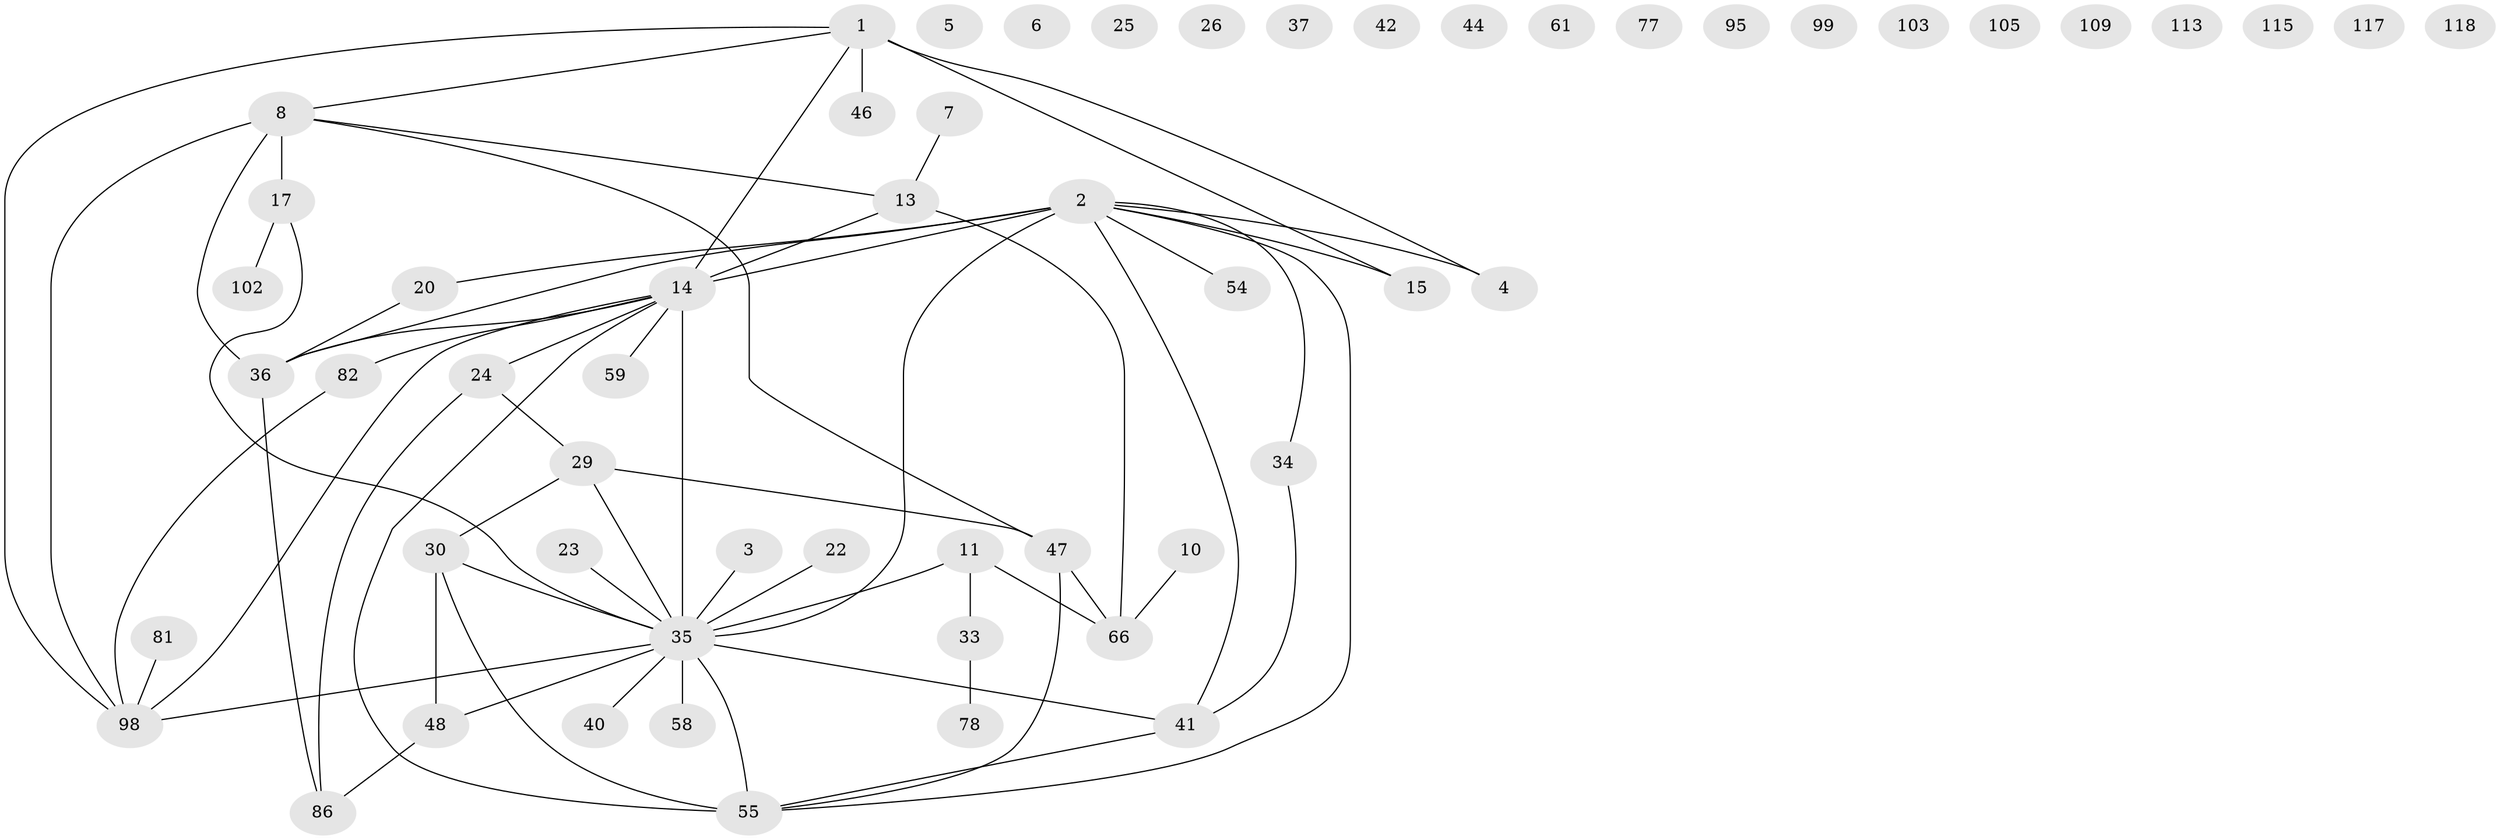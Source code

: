 // original degree distribution, {4: 0.11290322580645161, 5: 0.08870967741935484, 1: 0.21774193548387097, 2: 0.24193548387096775, 0: 0.13709677419354838, 3: 0.1693548387096774, 7: 0.008064516129032258, 6: 0.024193548387096774}
// Generated by graph-tools (version 1.1) at 2025/16/03/04/25 18:16:33]
// undirected, 56 vertices, 64 edges
graph export_dot {
graph [start="1"]
  node [color=gray90,style=filled];
  1 [super="+12+94+84"];
  2 [super="+101+51+32+60"];
  3;
  4 [super="+67"];
  5;
  6;
  7 [super="+83"];
  8 [super="+50+72+9"];
  10;
  11 [super="+21+28"];
  13 [super="+19"];
  14 [super="+27+16"];
  15 [super="+85"];
  17 [super="+71+38"];
  20 [super="+31"];
  22;
  23 [super="+73+104"];
  24 [super="+69"];
  25;
  26;
  29 [super="+57+64"];
  30 [super="+87"];
  33 [super="+119"];
  34;
  35 [super="+39+80+52"];
  36 [super="+63+43"];
  37;
  40;
  41 [super="+76"];
  42;
  44;
  46;
  47 [super="+110"];
  48 [super="+88"];
  54;
  55 [super="+114+92+96+91"];
  58;
  59;
  61;
  66 [super="+112"];
  77 [super="+122"];
  78 [super="+89"];
  81 [super="+111"];
  82 [super="+121"];
  86;
  95;
  98 [super="+108"];
  99;
  102;
  103;
  105;
  109;
  113;
  115;
  117;
  118;
  1 -- 98;
  1 -- 4;
  1 -- 15 [weight=2];
  1 -- 8;
  1 -- 46;
  1 -- 14;
  2 -- 36;
  2 -- 54;
  2 -- 15;
  2 -- 14 [weight=3];
  2 -- 35;
  2 -- 34;
  2 -- 55;
  2 -- 41;
  2 -- 20;
  2 -- 4;
  3 -- 35;
  7 -- 13;
  8 -- 36 [weight=2];
  8 -- 17;
  8 -- 13;
  8 -- 47;
  8 -- 98;
  10 -- 66;
  11 -- 33;
  11 -- 66;
  11 -- 35;
  13 -- 66;
  13 -- 14;
  14 -- 82 [weight=2];
  14 -- 24;
  14 -- 35 [weight=5];
  14 -- 55 [weight=2];
  14 -- 98;
  14 -- 36;
  14 -- 59;
  17 -- 102;
  17 -- 35;
  20 -- 36;
  22 -- 35;
  23 -- 35;
  24 -- 29;
  24 -- 86;
  29 -- 47;
  29 -- 30;
  29 -- 35;
  30 -- 55;
  30 -- 35;
  30 -- 48;
  33 -- 78;
  34 -- 41;
  35 -- 40;
  35 -- 55;
  35 -- 58;
  35 -- 48;
  35 -- 98;
  35 -- 41;
  36 -- 86;
  41 -- 55;
  47 -- 66;
  47 -- 55;
  48 -- 86;
  81 -- 98;
  82 -- 98;
}
